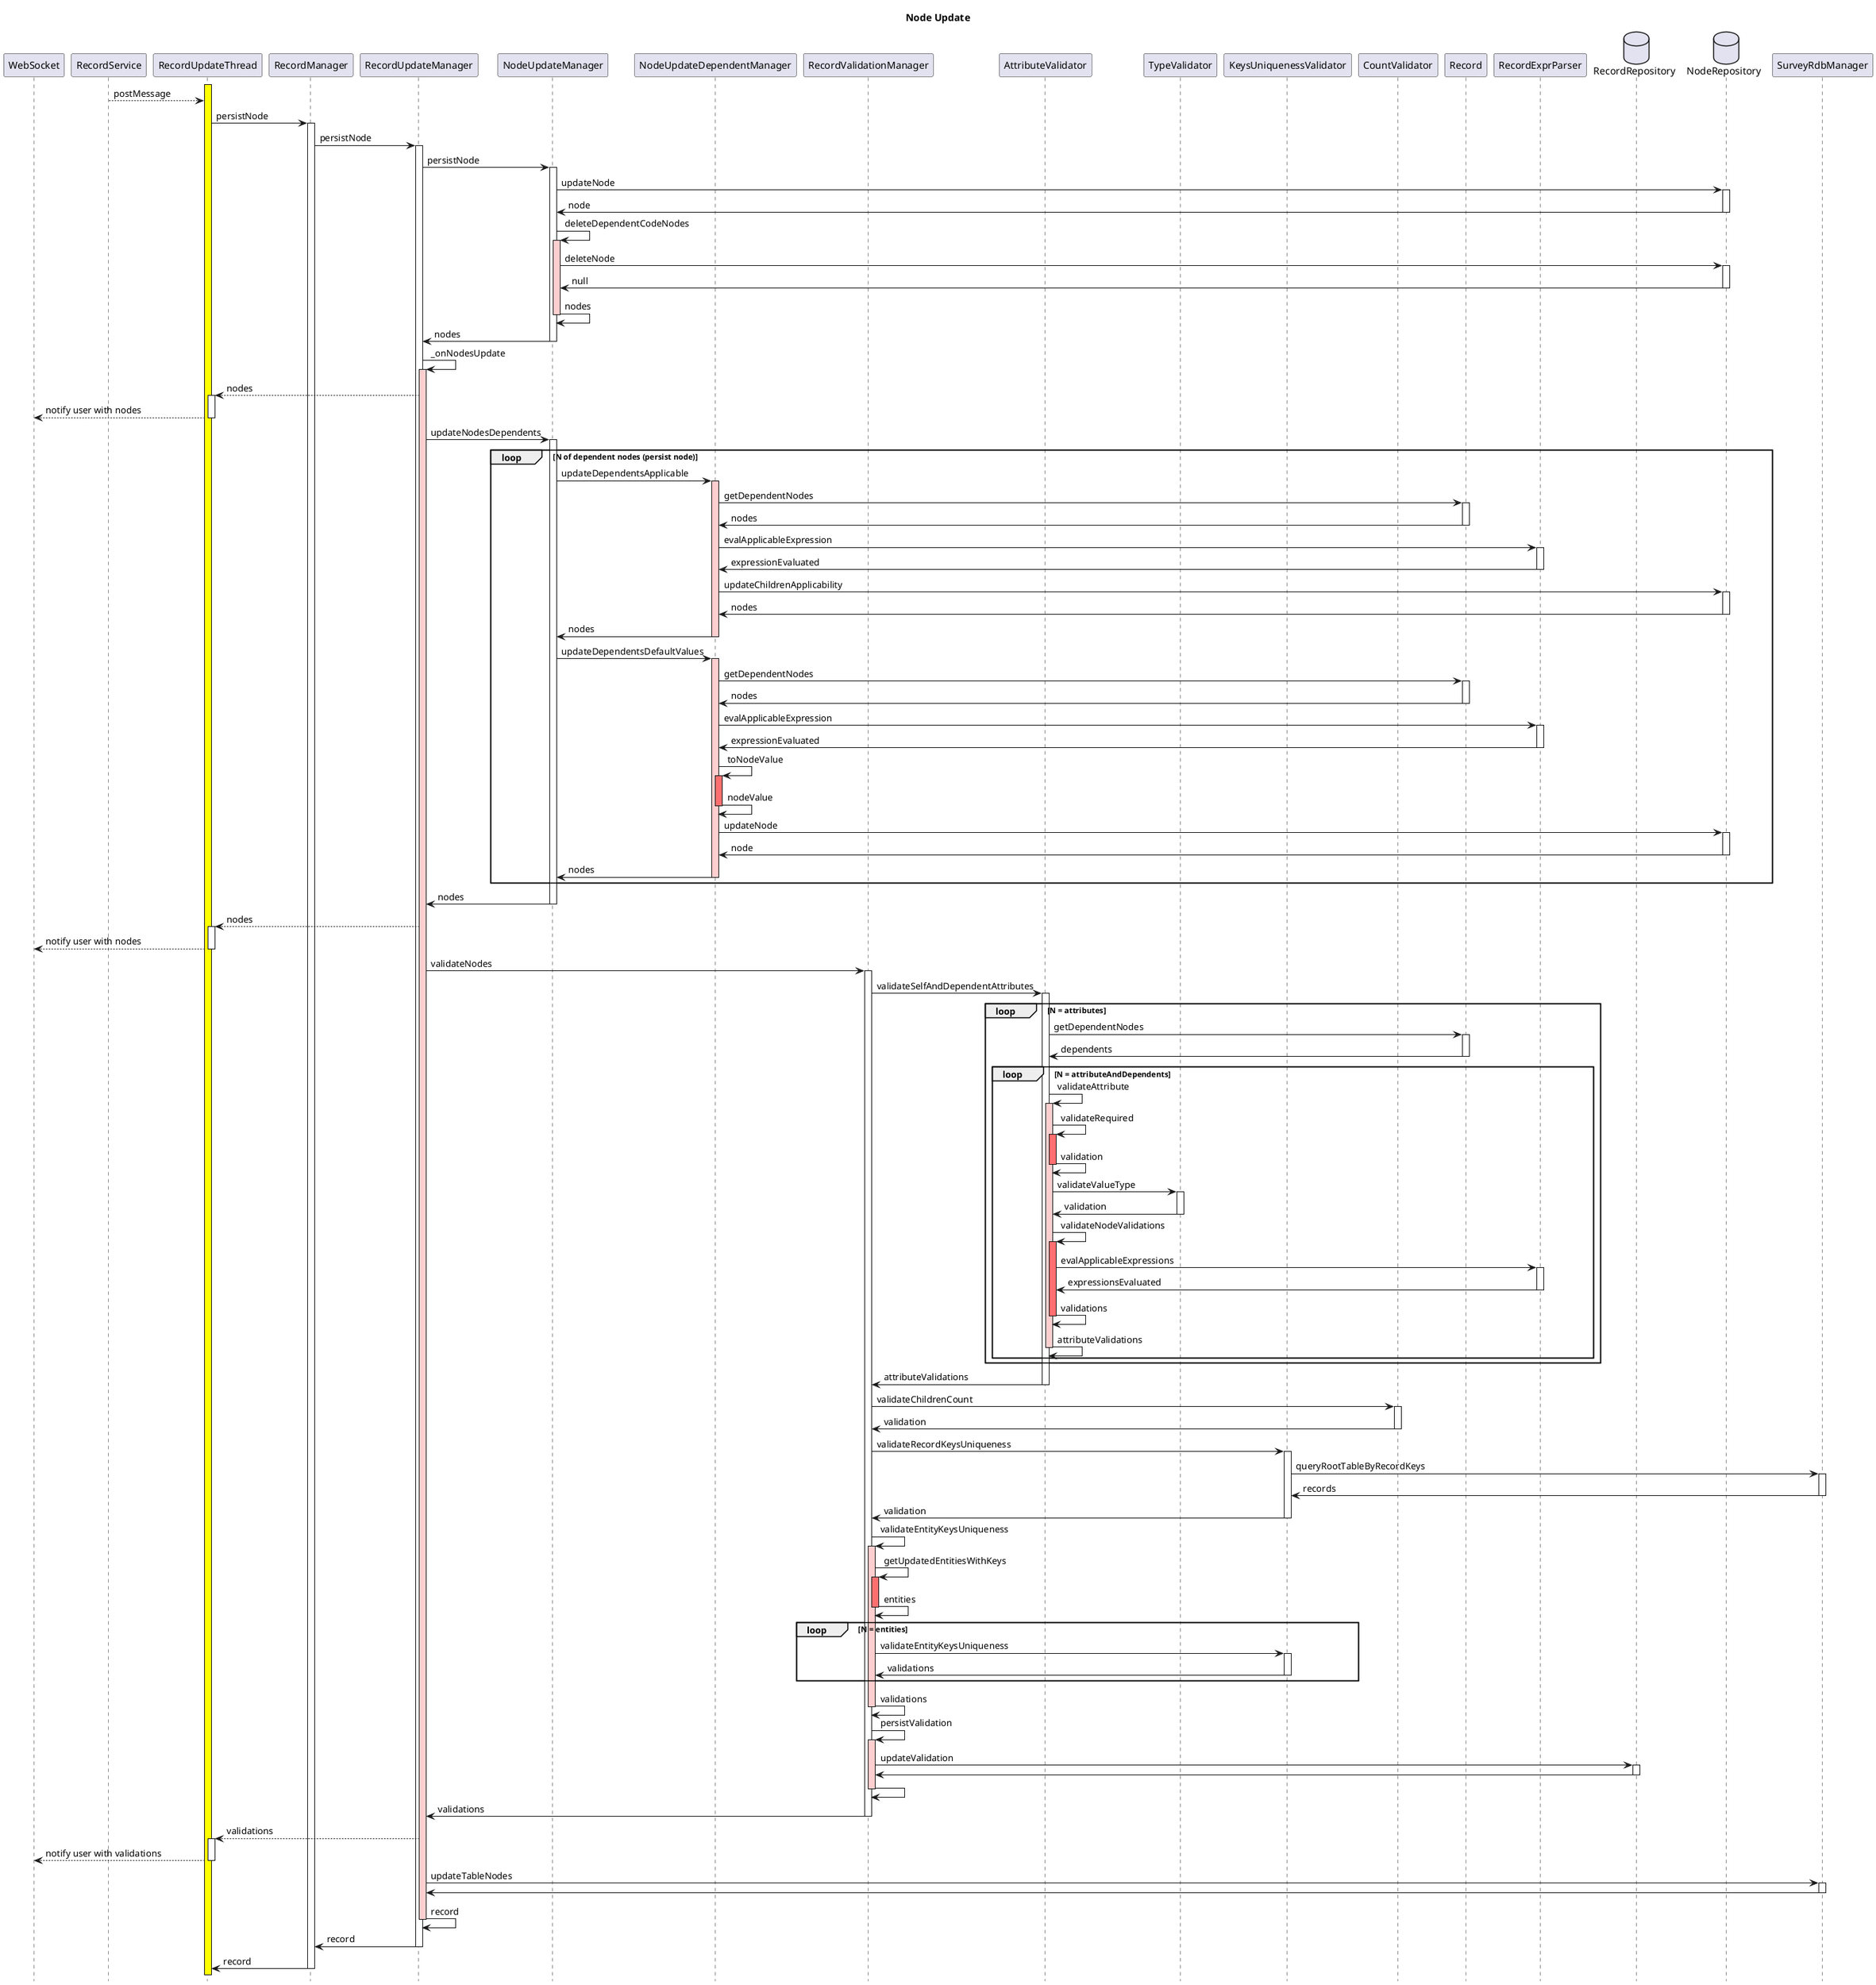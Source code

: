 @startuml

' colors:
'   level 1 : #FFCFCF
'   level 2 : #FF6F6F

' INIT
title Node Update
hide footbox

participant WebSocket
participant RecordService
participant RecordUpdateThread
participant RecordManager
participant RecordUpdateManager
participant NodeUpdateManager
participant NodeUpdateDependentManager
participant RecordValidationManager
participant AttributeValidator
participant TypeValidator
participant KeysUniquenessValidator
participant CountValidator
participant Record
participant RecordExprParser
database RecordRepository
database NodeRepository
participant SurveyRdbManager

RecordUpdateThread ++  #yellow

RecordService --> RecordUpdateThread : postMessage

RecordUpdateThread -> RecordManager ++ : persistNode
    RecordManager -> RecordUpdateManager ++ : persistNode
        'RecordUpdateManager.persistNode
        RecordUpdateManager -> NodeUpdateManager ++ : persistNode
            NodeUpdateManager -> NodeRepository ++ : updateNode
                NodeRepository -> NodeUpdateManager -- : node

            NodeUpdateManager -> NodeUpdateManager ++ #FFCFCF : deleteDependentCodeNodes
                NodeUpdateManager -> NodeRepository ++ : deleteNode
                    NodeRepository -> NodeUpdateManager -- : null
                NodeUpdateManager -> NodeUpdateManager --: nodes

            NodeUpdateManager -> RecordUpdateManager -- : nodes

    'RecordUpdateManager._onNodesUpdate START
    RecordUpdateManager -> RecordUpdateManager ++ #FFCFCF: _onNodesUpdate

        RecordUpdateManager --> RecordUpdateThread ++ : nodes
            RecordUpdateThread --> WebSocket -- : notify user with nodes

        RecordUpdateManager -> NodeUpdateManager ++ : updateNodesDependents
            loop N of dependent nodes (persist node)

            '1. UPDATE APPLICABILITY
            NodeUpdateManager -> NodeUpdateDependentManager ++ #FFCFCF: updateDependentsApplicable
                NodeUpdateDependentManager -> Record ++ : getDependentNodes
                    Record -> NodeUpdateDependentManager -- : nodes
                NodeUpdateDependentManager -> RecordExprParser ++ : evalApplicableExpression
                    RecordExprParser -> NodeUpdateDependentManager -- : expressionEvaluated
                NodeUpdateDependentManager -> NodeRepository ++ : updateChildrenApplicability
                    NodeRepository -> NodeUpdateDependentManager -- : nodes
                NodeUpdateDependentManager -> NodeUpdateManager -- : nodes

             '2. UPDATE DEFAULT VALUE
             NodeUpdateManager -> NodeUpdateDependentManager ++ #FFCFCF : updateDependentsDefaultValues
                 NodeUpdateDependentManager -> Record ++ : getDependentNodes
                     Record -> NodeUpdateDependentManager -- : nodes
                 NodeUpdateDependentManager -> RecordExprParser ++ : evalApplicableExpression
                     RecordExprParser -> NodeUpdateDependentManager -- : expressionEvaluated
                 NodeUpdateDependentManager -> NodeUpdateDependentManager ++ #FF6F6F: toNodeValue
                     NodeUpdateDependentManager -> NodeUpdateDependentManager -- : nodeValue
                 NodeUpdateDependentManager -> NodeRepository ++ : updateNode
                     NodeRepository -> NodeUpdateDependentManager -- : node
                 NodeUpdateDependentManager -> NodeUpdateManager -- : nodes

            end
            NodeUpdateManager -> RecordUpdateManager -- : nodes

        RecordUpdateManager --> RecordUpdateThread ++ : nodes
            RecordUpdateThread --> WebSocket -- : notify user with nodes

        '3. UPDATE Validation
        RecordUpdateManager -> RecordValidationManager ++ : validateNodes

            '3.1 attributeValidations
            RecordValidationManager -> AttributeValidator ++ : validateSelfAndDependentAttributes
                loop N = attributes
                    AttributeValidator -> Record ++ : getDependentNodes
                        Record -> AttributeValidator -- : dependents
                        loop N = attributeAndDependents
                            AttributeValidator -> AttributeValidator ++ #FFCFCF : validateAttribute
                                AttributeValidator -> AttributeValidator ++ #FF6F6F: validateRequired
                                    AttributeValidator -> AttributeValidator -- : validation

                                AttributeValidator -> TypeValidator ++ : validateValueType
                                    TypeValidator -> AttributeValidator -- : validation

                                AttributeValidator -> AttributeValidator ++ #FF6F6F : validateNodeValidations
                                    AttributeValidator -> RecordExprParser ++ : evalApplicableExpressions
                                        RecordExprParser -> AttributeValidator -- : expressionsEvaluated
                                    AttributeValidator -> AttributeValidator -- : validations

                                AttributeValidator -> AttributeValidator -- : attributeValidations
                        end
                end
                AttributeValidator -> RecordValidationManager -- : attributeValidations

            '3.2 CountValidator
            RecordValidationManager -> CountValidator ++ : validateChildrenCount
                CountValidator -> RecordValidationManager  -- : validation

            '3.3 Record KeysUniquenessValidator
            RecordValidationManager -> KeysUniquenessValidator ++ : validateRecordKeysUniqueness
                KeysUniquenessValidator -> SurveyRdbManager ++ : queryRootTableByRecordKeys
                    SurveyRdbManager -> KeysUniquenessValidator -- : records
                    'KeysUniquenessValidator has an internal method fetchEntityKeyNodes, which does not a fetch - TODO RENAME TO get
                KeysUniquenessValidator -> RecordValidationManager  -- : validation

            '3.4 EntityKeysValidations
            RecordValidationManager -> RecordValidationManager ++ #FFCFCF : validateEntityKeysUniqueness
                RecordValidationManager -> RecordValidationManager ++ #FF6F6F : getUpdatedEntitiesWithKeys
                    RecordValidationManager -> RecordValidationManager -- : entities
                    loop N = entities
                        RecordValidationManager -> KeysUniquenessValidator ++ : validateEntityKeysUniqueness
                            KeysUniquenessValidator -> RecordValidationManager -- : validations
                    end
                RecordValidationManager -> RecordValidationManager -- : validations

            '3.5 persistValidation
            RecordValidationManager -> RecordValidationManager ++ #FFCFCF : persistValidation
                RecordValidationManager -> RecordRepository ++ : updateValidation
                    RecordRepository -> RecordValidationManager -- :
                RecordValidationManager -> RecordValidationManager -- :

            RecordValidationManager -> RecordUpdateManager -- : validations

        RecordUpdateManager --> RecordUpdateThread ++ : validations
            RecordUpdateThread --> WebSocket -- : notify user with validations

        RecordUpdateManager -> SurveyRdbManager ++ : updateTableNodes
            SurveyRdbManager -> RecordUpdateManager -- :

        'RecordUpdateManager._onNodesUpdate END
        RecordUpdateManager -> RecordUpdateManager -- : record

    RecordUpdateManager -> RecordManager -- : record
RecordManager -> RecordUpdateThread -- : record


@enduml